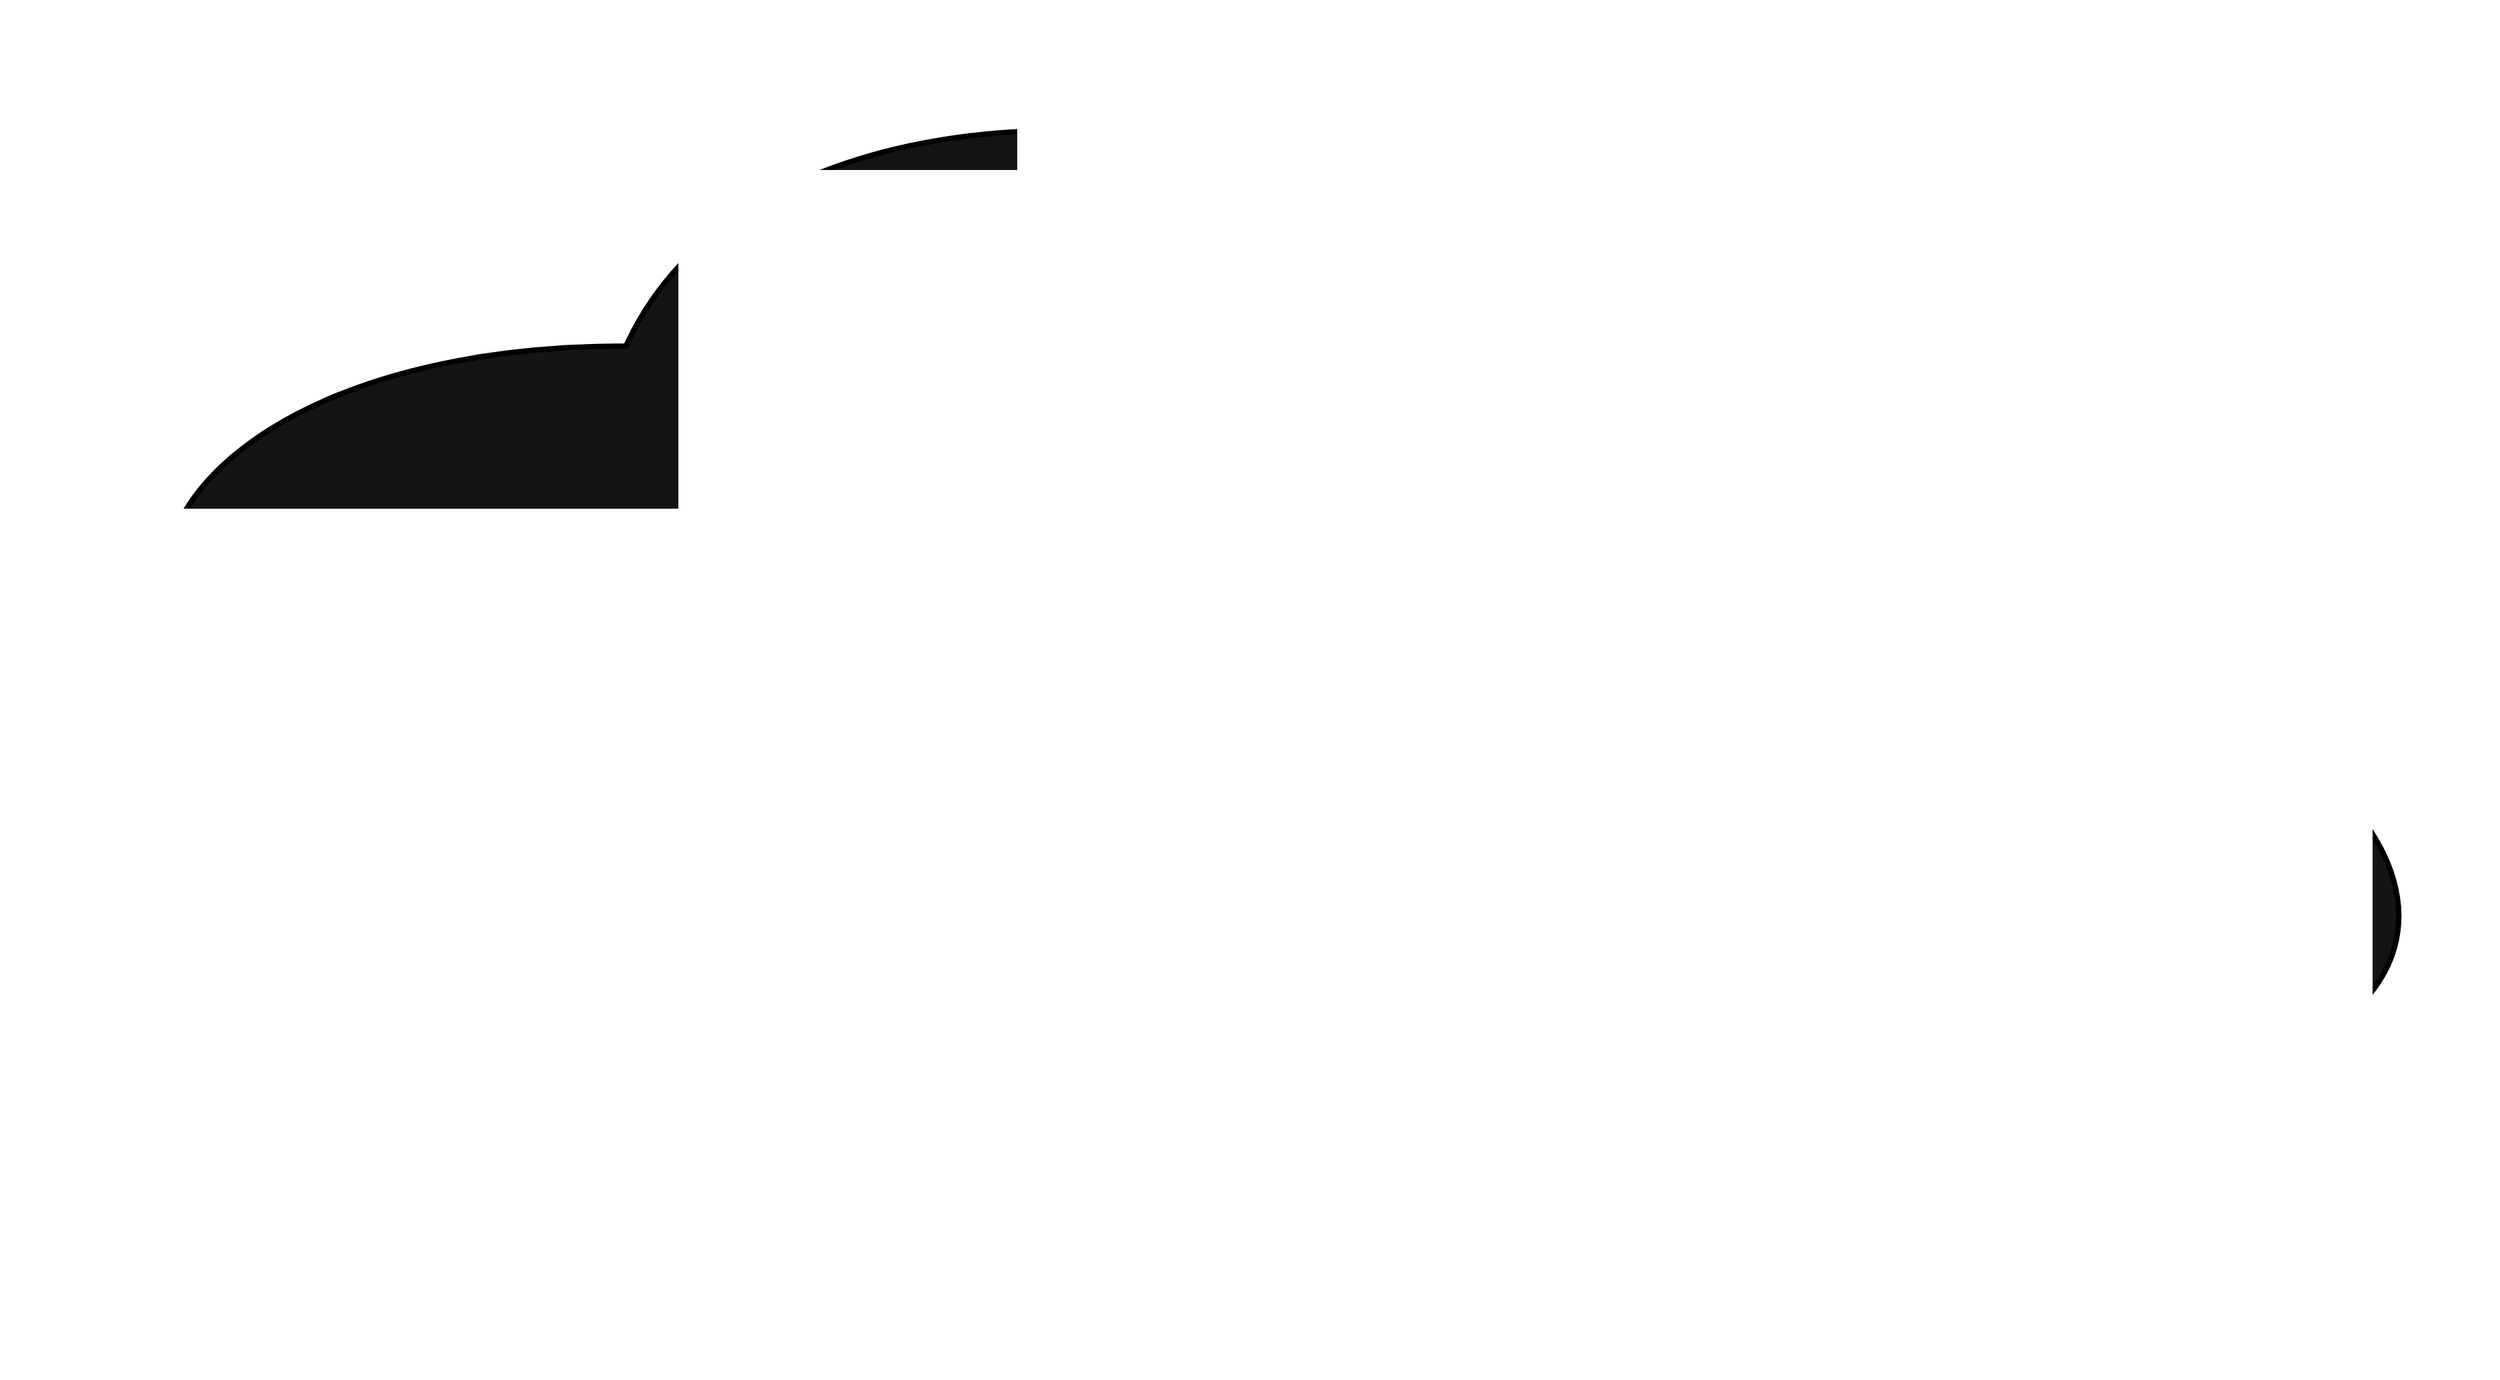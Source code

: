 <mxfile>
    <diagram name="Page-1" id="9i7czaBuTBBlm1sqoH-b">
        <mxGraphModel dx="4700" dy="3612" grid="1" gridSize="10" guides="1" tooltips="1" connect="1" arrows="1" fold="1" page="1" pageScale="1" pageWidth="827" pageHeight="1169" math="0" shadow="0">
            <root>
                <mxCell id="0"/>
                <mxCell id="1" parent="0"/>
                <mxCell id="SYWW4t_z87Z5bDbo1B_z-1" value="" style="ellipse;shape=cloud;whiteSpace=wrap;html=1;strokeWidth=4;perimeterSpacing=13;fillStyle=auto;fillColor=#141414;" parent="1" vertex="1">
                    <mxGeometry x="50" y="-10" width="1869" height="1030" as="geometry"/>
                </mxCell>
            </root>
        </mxGraphModel>
    </diagram>
</mxfile>